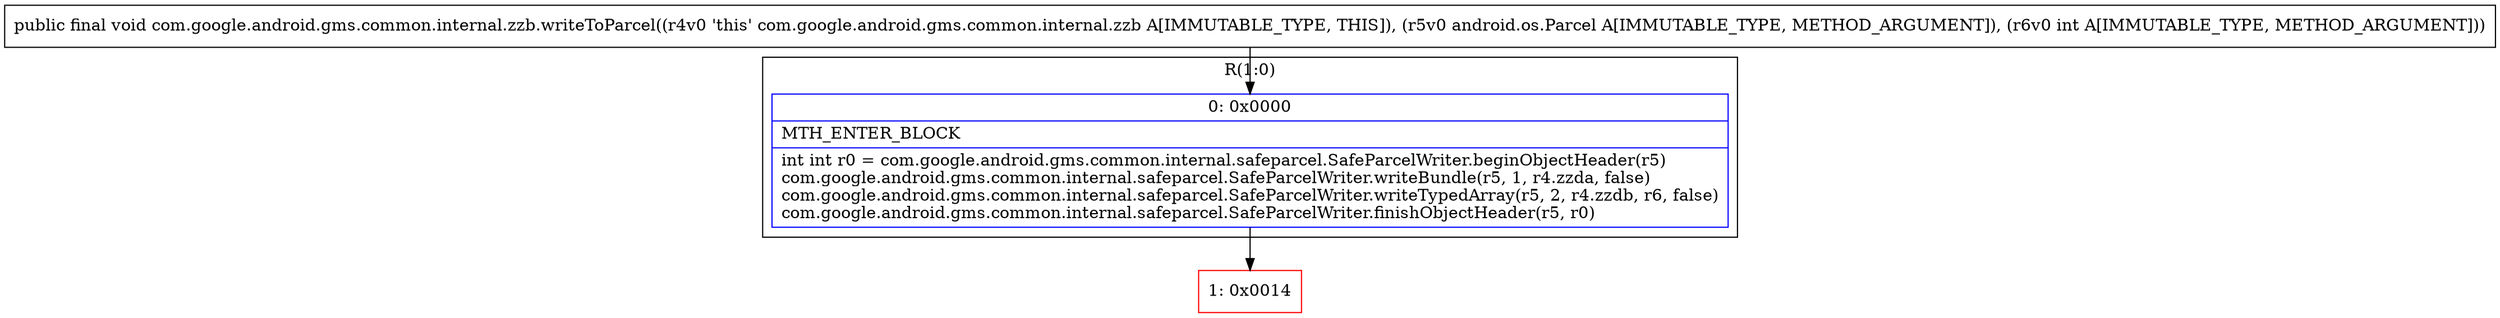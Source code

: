 digraph "CFG forcom.google.android.gms.common.internal.zzb.writeToParcel(Landroid\/os\/Parcel;I)V" {
subgraph cluster_Region_222322228 {
label = "R(1:0)";
node [shape=record,color=blue];
Node_0 [shape=record,label="{0\:\ 0x0000|MTH_ENTER_BLOCK\l|int int r0 = com.google.android.gms.common.internal.safeparcel.SafeParcelWriter.beginObjectHeader(r5)\lcom.google.android.gms.common.internal.safeparcel.SafeParcelWriter.writeBundle(r5, 1, r4.zzda, false)\lcom.google.android.gms.common.internal.safeparcel.SafeParcelWriter.writeTypedArray(r5, 2, r4.zzdb, r6, false)\lcom.google.android.gms.common.internal.safeparcel.SafeParcelWriter.finishObjectHeader(r5, r0)\l}"];
}
Node_1 [shape=record,color=red,label="{1\:\ 0x0014}"];
MethodNode[shape=record,label="{public final void com.google.android.gms.common.internal.zzb.writeToParcel((r4v0 'this' com.google.android.gms.common.internal.zzb A[IMMUTABLE_TYPE, THIS]), (r5v0 android.os.Parcel A[IMMUTABLE_TYPE, METHOD_ARGUMENT]), (r6v0 int A[IMMUTABLE_TYPE, METHOD_ARGUMENT])) }"];
MethodNode -> Node_0;
Node_0 -> Node_1;
}

